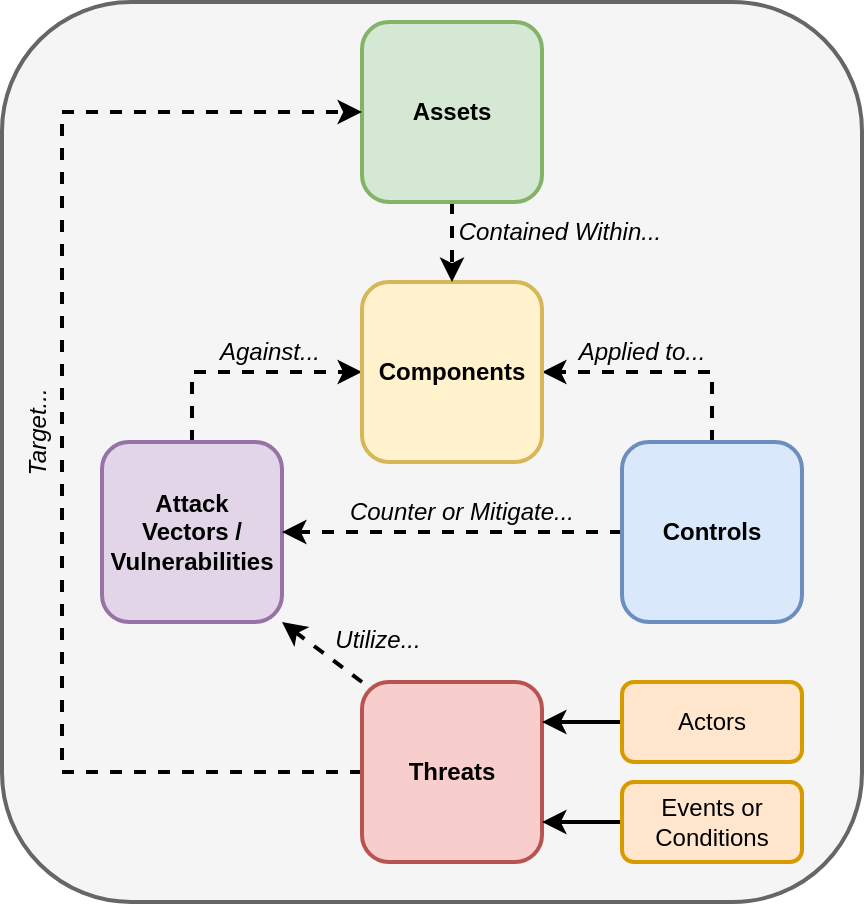 <mxfile version="20.2.3" type="device" pages="3"><diagram id="F6lQYlx7562JRfW40Uvx" name="threats-controls-assets"><mxGraphModel dx="858" dy="678" grid="1" gridSize="10" guides="1" tooltips="1" connect="1" arrows="1" fold="1" page="1" pageScale="1" pageWidth="850" pageHeight="1100" math="0" shadow="0"><root><mxCell id="0"/><mxCell id="1" parent="0"/><mxCell id="8L-l06Xnn7XWQIlwzWjG-17" value="" style="rounded=1;whiteSpace=wrap;html=1;fillColor=#f5f5f5;strokeColor=#666666;strokeWidth=2;fontColor=#333333;" parent="1" vertex="1"><mxGeometry x="170" y="100" width="430" height="450" as="geometry"/></mxCell><mxCell id="8L-l06Xnn7XWQIlwzWjG-8" style="edgeStyle=orthogonalEdgeStyle;rounded=0;orthogonalLoop=1;jettySize=auto;html=1;exitX=0.5;exitY=0;exitDx=0;exitDy=0;entryX=0;entryY=0.5;entryDx=0;entryDy=0;dashed=1;strokeWidth=2;" parent="1" source="8L-l06Xnn7XWQIlwzWjG-1" target="8L-l06Xnn7XWQIlwzWjG-3" edge="1"><mxGeometry relative="1" as="geometry"/></mxCell><mxCell id="8L-l06Xnn7XWQIlwzWjG-1" value="&lt;b&gt;Attack&lt;br&gt;Vectors /&lt;br&gt;Vulnerabilities&lt;/b&gt;" style="rounded=1;whiteSpace=wrap;html=1;fillColor=#e1d5e7;strokeColor=#9673a6;strokeWidth=2;" parent="1" vertex="1"><mxGeometry x="220" y="320" width="90" height="90" as="geometry"/></mxCell><mxCell id="8L-l06Xnn7XWQIlwzWjG-7" style="edgeStyle=orthogonalEdgeStyle;rounded=0;orthogonalLoop=1;jettySize=auto;html=1;exitX=0.5;exitY=0;exitDx=0;exitDy=0;entryX=1;entryY=0.5;entryDx=0;entryDy=0;dashed=1;strokeWidth=2;" parent="1" source="8L-l06Xnn7XWQIlwzWjG-2" target="8L-l06Xnn7XWQIlwzWjG-3" edge="1"><mxGeometry relative="1" as="geometry"/></mxCell><mxCell id="8L-l06Xnn7XWQIlwzWjG-9" style="edgeStyle=orthogonalEdgeStyle;rounded=0;orthogonalLoop=1;jettySize=auto;html=1;exitX=0;exitY=0.5;exitDx=0;exitDy=0;entryX=1;entryY=0.5;entryDx=0;entryDy=0;dashed=1;strokeWidth=2;" parent="1" source="8L-l06Xnn7XWQIlwzWjG-2" target="8L-l06Xnn7XWQIlwzWjG-1" edge="1"><mxGeometry relative="1" as="geometry"/></mxCell><mxCell id="8L-l06Xnn7XWQIlwzWjG-2" value="&lt;b&gt;Controls&lt;/b&gt;" style="rounded=1;whiteSpace=wrap;html=1;fillColor=#dae8fc;strokeColor=#6c8ebf;strokeWidth=2;" parent="1" vertex="1"><mxGeometry x="480" y="320" width="90" height="90" as="geometry"/></mxCell><mxCell id="8L-l06Xnn7XWQIlwzWjG-3" value="&lt;b&gt;Components&lt;/b&gt;" style="rounded=1;whiteSpace=wrap;html=1;fillColor=#fff2cc;strokeColor=#d6b656;strokeWidth=2;" parent="1" vertex="1"><mxGeometry x="350" y="240" width="90" height="90" as="geometry"/></mxCell><mxCell id="8L-l06Xnn7XWQIlwzWjG-6" style="edgeStyle=orthogonalEdgeStyle;rounded=0;orthogonalLoop=1;jettySize=auto;html=1;exitX=0.5;exitY=1;exitDx=0;exitDy=0;entryX=0.5;entryY=0;entryDx=0;entryDy=0;strokeWidth=2;dashed=1;" parent="1" source="8L-l06Xnn7XWQIlwzWjG-4" target="8L-l06Xnn7XWQIlwzWjG-3" edge="1"><mxGeometry relative="1" as="geometry"/></mxCell><mxCell id="8L-l06Xnn7XWQIlwzWjG-4" value="&lt;b&gt;Assets&lt;/b&gt;" style="rounded=1;whiteSpace=wrap;html=1;fillColor=#d5e8d4;strokeColor=#82b366;strokeWidth=2;" parent="1" vertex="1"><mxGeometry x="350" y="110" width="90" height="90" as="geometry"/></mxCell><mxCell id="8L-l06Xnn7XWQIlwzWjG-10" style="rounded=0;orthogonalLoop=1;jettySize=auto;html=1;exitX=0;exitY=0;exitDx=0;exitDy=0;entryX=1;entryY=1;entryDx=0;entryDy=0;dashed=1;strokeWidth=2;" parent="1" source="8L-l06Xnn7XWQIlwzWjG-5" target="8L-l06Xnn7XWQIlwzWjG-1" edge="1"><mxGeometry relative="1" as="geometry"/></mxCell><mxCell id="8L-l06Xnn7XWQIlwzWjG-11" style="edgeStyle=orthogonalEdgeStyle;rounded=0;orthogonalLoop=1;jettySize=auto;html=1;exitX=0;exitY=0.5;exitDx=0;exitDy=0;entryX=0;entryY=0.5;entryDx=0;entryDy=0;dashed=1;strokeWidth=2;" parent="1" source="8L-l06Xnn7XWQIlwzWjG-5" target="8L-l06Xnn7XWQIlwzWjG-4" edge="1"><mxGeometry relative="1" as="geometry"><Array as="points"><mxPoint x="200" y="485"/><mxPoint x="200" y="155"/></Array></mxGeometry></mxCell><mxCell id="8L-l06Xnn7XWQIlwzWjG-5" value="&lt;b&gt;Threats&lt;/b&gt;" style="rounded=1;whiteSpace=wrap;html=1;fillColor=#f8cecc;strokeColor=#b85450;strokeWidth=2;" parent="1" vertex="1"><mxGeometry x="350" y="440" width="90" height="90" as="geometry"/></mxCell><mxCell id="8L-l06Xnn7XWQIlwzWjG-16" style="edgeStyle=orthogonalEdgeStyle;rounded=0;orthogonalLoop=1;jettySize=auto;html=1;exitX=0;exitY=0.5;exitDx=0;exitDy=0;entryX=1;entryY=0.222;entryDx=0;entryDy=0;entryPerimeter=0;strokeWidth=2;" parent="1" source="8L-l06Xnn7XWQIlwzWjG-12" target="8L-l06Xnn7XWQIlwzWjG-5" edge="1"><mxGeometry relative="1" as="geometry"/></mxCell><mxCell id="8L-l06Xnn7XWQIlwzWjG-12" value="&lt;span style=&quot;font-weight: normal;&quot;&gt;Actors&lt;/span&gt;" style="rounded=1;whiteSpace=wrap;html=1;fillColor=#ffe6cc;strokeColor=#d79b00;strokeWidth=2;fontStyle=1" parent="1" vertex="1"><mxGeometry x="480" y="440" width="90" height="40" as="geometry"/></mxCell><mxCell id="8L-l06Xnn7XWQIlwzWjG-15" style="edgeStyle=orthogonalEdgeStyle;rounded=0;orthogonalLoop=1;jettySize=auto;html=1;exitX=0;exitY=0.5;exitDx=0;exitDy=0;entryX=1;entryY=0.778;entryDx=0;entryDy=0;entryPerimeter=0;strokeWidth=2;" parent="1" source="8L-l06Xnn7XWQIlwzWjG-13" target="8L-l06Xnn7XWQIlwzWjG-5" edge="1"><mxGeometry relative="1" as="geometry"/></mxCell><mxCell id="8L-l06Xnn7XWQIlwzWjG-13" value="Events or Conditions" style="rounded=1;whiteSpace=wrap;html=1;fillColor=#ffe6cc;strokeColor=#d79b00;strokeWidth=2;" parent="1" vertex="1"><mxGeometry x="480" y="490" width="90" height="40" as="geometry"/></mxCell><mxCell id="8L-l06Xnn7XWQIlwzWjG-18" value="&lt;i&gt;Utilize...&lt;/i&gt;" style="text;html=1;strokeColor=none;fillColor=none;align=center;verticalAlign=middle;whiteSpace=wrap;rounded=0;" parent="1" vertex="1"><mxGeometry x="328" y="404" width="60" height="30" as="geometry"/></mxCell><mxCell id="8L-l06Xnn7XWQIlwzWjG-19" value="&lt;i&gt;Target...&lt;/i&gt;" style="text;html=1;strokeColor=none;fillColor=none;align=center;verticalAlign=middle;whiteSpace=wrap;rounded=0;rotation=-90;" parent="1" vertex="1"><mxGeometry x="158" y="300" width="60" height="30" as="geometry"/></mxCell><mxCell id="8L-l06Xnn7XWQIlwzWjG-20" value="&lt;i&gt;Counter or Mitigate...&lt;/i&gt;" style="text;html=1;strokeColor=none;fillColor=none;align=center;verticalAlign=middle;whiteSpace=wrap;rounded=0;" parent="1" vertex="1"><mxGeometry x="340" y="340" width="120" height="30" as="geometry"/></mxCell><mxCell id="8L-l06Xnn7XWQIlwzWjG-22" value="&lt;i&gt;Against...&lt;/i&gt;" style="text;html=1;strokeColor=none;fillColor=none;align=center;verticalAlign=middle;whiteSpace=wrap;rounded=0;" parent="1" vertex="1"><mxGeometry x="274" y="260" width="60" height="30" as="geometry"/></mxCell><mxCell id="8L-l06Xnn7XWQIlwzWjG-24" value="&lt;i&gt;Applied to...&lt;/i&gt;" style="text;html=1;strokeColor=none;fillColor=none;align=center;verticalAlign=middle;whiteSpace=wrap;rounded=0;" parent="1" vertex="1"><mxGeometry x="450" y="260" width="80" height="30" as="geometry"/></mxCell><mxCell id="8L-l06Xnn7XWQIlwzWjG-26" value="&lt;i&gt;Contained Within...&lt;/i&gt;" style="text;html=1;strokeColor=none;fillColor=none;align=center;verticalAlign=middle;whiteSpace=wrap;rounded=0;" parent="1" vertex="1"><mxGeometry x="394" y="200" width="110" height="30" as="geometry"/></mxCell></root></mxGraphModel></diagram><diagram id="ZH1KnZCn_4_5Lm58BaJl" name="threat-to-sdl"><mxGraphModel dx="858" dy="678" grid="1" gridSize="10" guides="1" tooltips="1" connect="1" arrows="1" fold="1" page="1" pageScale="1" pageWidth="850" pageHeight="1100" math="0" shadow="0"><root><mxCell id="0"/><mxCell id="1" parent="0"/></root></mxGraphModel></diagram><diagram id="janFBFKpt3eJ36PrHwFS" name="iddil-atc"><mxGraphModel dx="858" dy="678" grid="1" gridSize="10" guides="1" tooltips="1" connect="1" arrows="1" fold="1" page="1" pageScale="1" pageWidth="850" pageHeight="1100" math="0" shadow="0"><root><mxCell id="0"/><mxCell id="1" parent="0"/></root></mxGraphModel></diagram></mxfile>